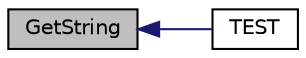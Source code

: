 digraph "GetString"
{
 // INTERACTIVE_SVG=YES
  edge [fontname="Helvetica",fontsize="10",labelfontname="Helvetica",labelfontsize="10"];
  node [fontname="Helvetica",fontsize="10",shape=record];
  rankdir="LR";
  Node41 [label="GetString",height=0.2,width=0.4,color="black", fillcolor="grey75", style="filled", fontcolor="black"];
  Node41 -> Node42 [dir="back",color="midnightblue",fontsize="10",style="solid",fontname="Helvetica"];
  Node42 [label="TEST",height=0.2,width=0.4,color="black", fillcolor="white", style="filled",URL="$d6/def/_test_json_8cpp.html#a8ac0fe4c42cdc30f25824ef1be52eceb"];
}
